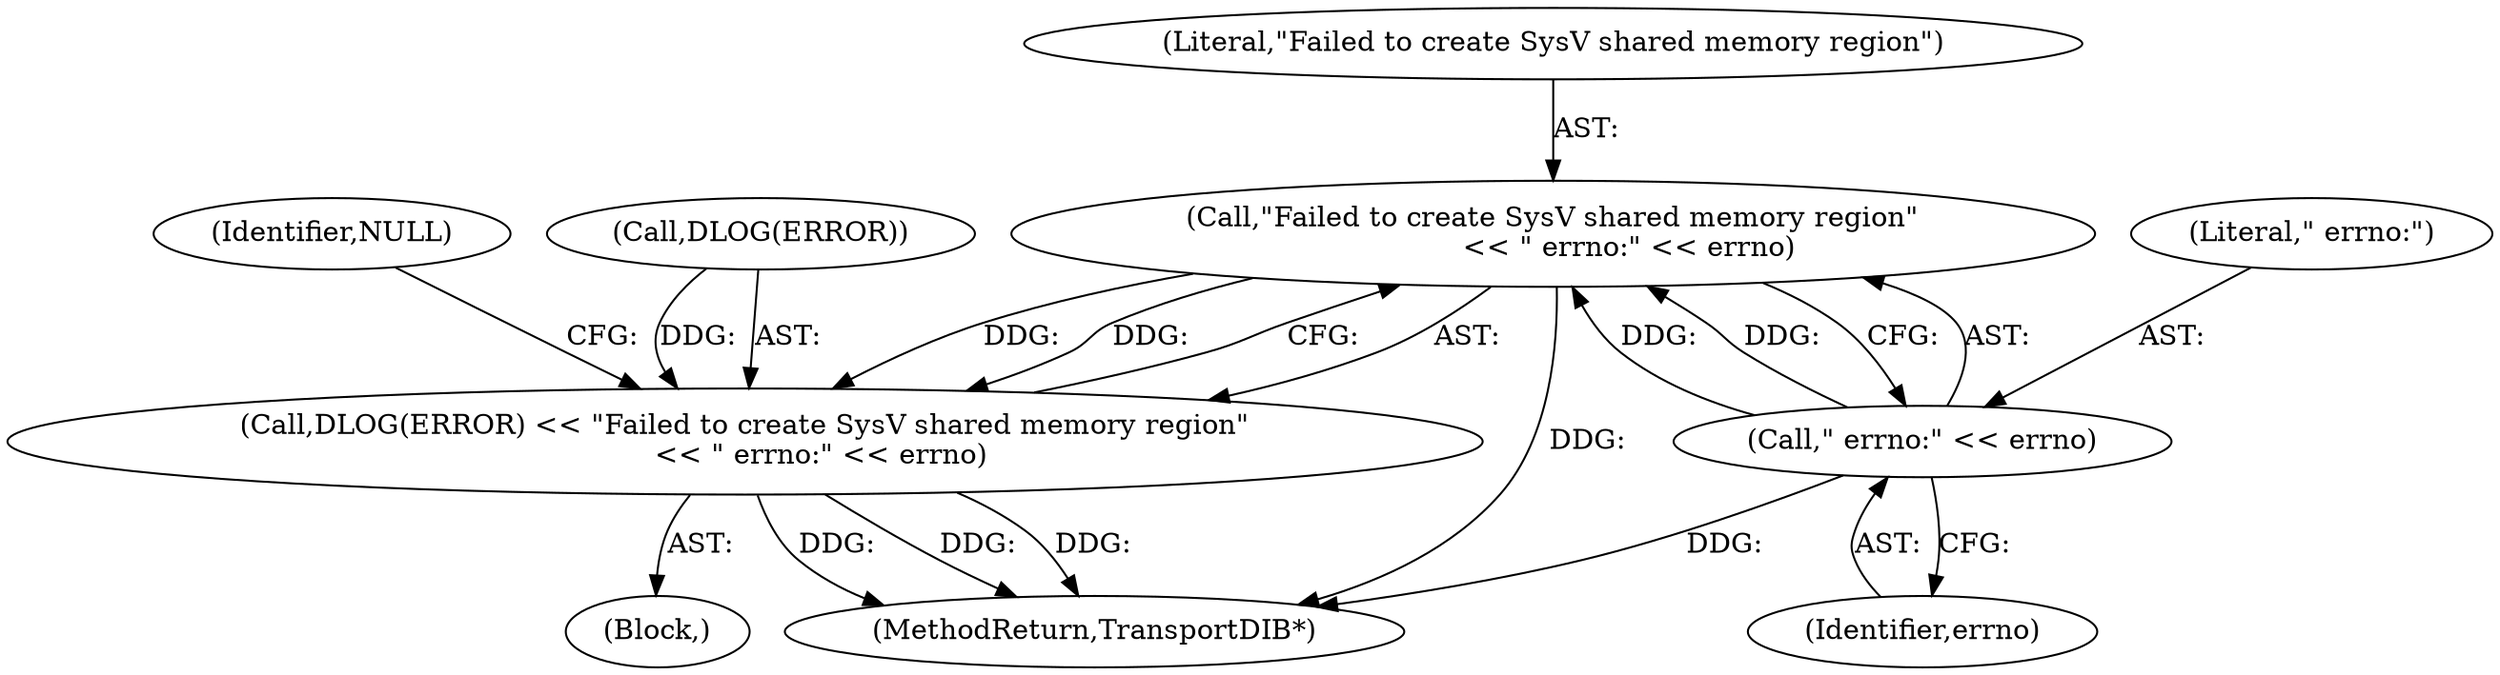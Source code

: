 digraph "0_Chrome_0bd1a6ddb5fb23dfea3e72d60e5e8df4cf5826bc_3@API" {
"1000122" [label="(Call,\"Failed to create SysV shared memory region\"\n                 << \" errno:\" << errno)"];
"1000124" [label="(Call,\" errno:\" << errno)"];
"1000119" [label="(Call,DLOG(ERROR) << \"Failed to create SysV shared memory region\"\n                 << \" errno:\" << errno)"];
"1000124" [label="(Call,\" errno:\" << errno)"];
"1000174" [label="(MethodReturn,TransportDIB*)"];
"1000126" [label="(Identifier,errno)"];
"1000125" [label="(Literal,\" errno:\")"];
"1000128" [label="(Identifier,NULL)"];
"1000120" [label="(Call,DLOG(ERROR))"];
"1000122" [label="(Call,\"Failed to create SysV shared memory region\"\n                 << \" errno:\" << errno)"];
"1000119" [label="(Call,DLOG(ERROR) << \"Failed to create SysV shared memory region\"\n                 << \" errno:\" << errno)"];
"1000118" [label="(Block,)"];
"1000123" [label="(Literal,\"Failed to create SysV shared memory region\")"];
"1000122" -> "1000119"  [label="AST: "];
"1000122" -> "1000124"  [label="CFG: "];
"1000123" -> "1000122"  [label="AST: "];
"1000124" -> "1000122"  [label="AST: "];
"1000119" -> "1000122"  [label="CFG: "];
"1000122" -> "1000174"  [label="DDG: "];
"1000122" -> "1000119"  [label="DDG: "];
"1000122" -> "1000119"  [label="DDG: "];
"1000124" -> "1000122"  [label="DDG: "];
"1000124" -> "1000122"  [label="DDG: "];
"1000124" -> "1000126"  [label="CFG: "];
"1000125" -> "1000124"  [label="AST: "];
"1000126" -> "1000124"  [label="AST: "];
"1000124" -> "1000174"  [label="DDG: "];
"1000119" -> "1000118"  [label="AST: "];
"1000120" -> "1000119"  [label="AST: "];
"1000128" -> "1000119"  [label="CFG: "];
"1000119" -> "1000174"  [label="DDG: "];
"1000119" -> "1000174"  [label="DDG: "];
"1000119" -> "1000174"  [label="DDG: "];
"1000120" -> "1000119"  [label="DDG: "];
}
